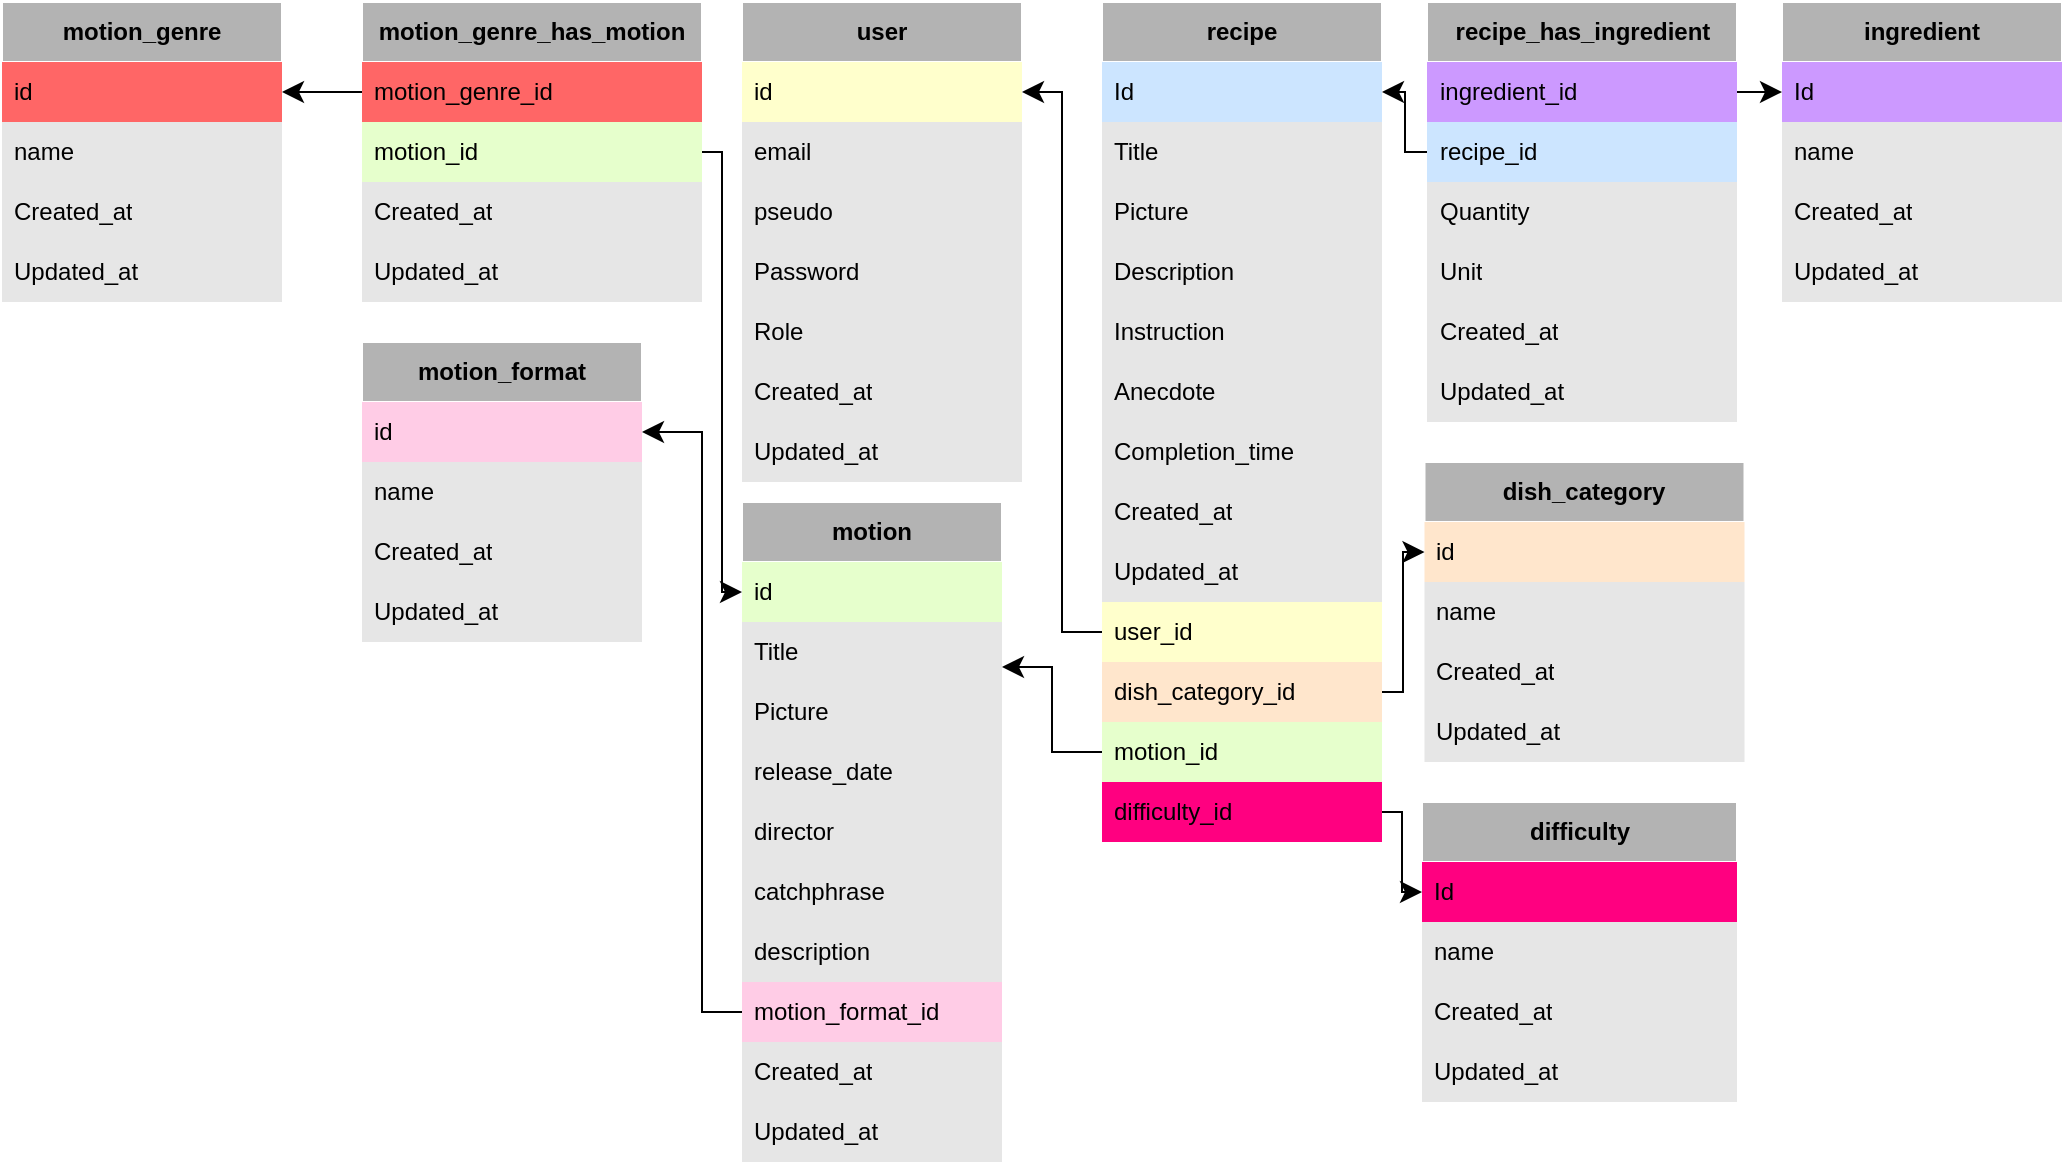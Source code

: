 <mxfile>
    <diagram id="79O-B0S8PXmrQ_XGulO5" name="Page-1">
        <mxGraphModel dx="3243" dy="658" grid="1" gridSize="10" guides="1" tooltips="1" connect="1" arrows="1" fold="1" page="1" pageScale="1" pageWidth="827" pageHeight="1169" math="0" shadow="0">
            <root>
                <mxCell id="0"/>
                <mxCell id="1" parent="0"/>
                <mxCell id="109" value="&lt;b&gt;user&lt;/b&gt;" style="swimlane;fontStyle=0;childLayout=stackLayout;horizontal=1;startSize=30;horizontalStack=0;resizeParent=1;resizeParentMax=0;resizeLast=0;collapsible=1;marginBottom=0;whiteSpace=wrap;html=1;fillColor=#B3B3B3;strokeColor=#FFFFFF;" parent="1" vertex="1">
                    <mxGeometry x="-900" y="530" width="140" height="240" as="geometry"/>
                </mxCell>
                <mxCell id="110" value="id" style="text;strokeColor=none;fillColor=#FFFFCC;align=left;verticalAlign=middle;spacingLeft=4;spacingRight=4;overflow=hidden;points=[[0,0.5],[1,0.5]];portConstraint=eastwest;rotatable=0;whiteSpace=wrap;html=1;" parent="109" vertex="1">
                    <mxGeometry y="30" width="140" height="30" as="geometry"/>
                </mxCell>
                <mxCell id="267" value="email" style="text;strokeColor=none;fillColor=#E6E6E6;align=left;verticalAlign=middle;spacingLeft=4;spacingRight=4;overflow=hidden;points=[[0,0.5],[1,0.5]];portConstraint=eastwest;rotatable=0;whiteSpace=wrap;html=1;" parent="109" vertex="1">
                    <mxGeometry y="60" width="140" height="30" as="geometry"/>
                </mxCell>
                <mxCell id="112" value="pseudo" style="text;strokeColor=none;fillColor=#E6E6E6;align=left;verticalAlign=middle;spacingLeft=4;spacingRight=4;overflow=hidden;points=[[0,0.5],[1,0.5]];portConstraint=eastwest;rotatable=0;whiteSpace=wrap;html=1;" parent="109" vertex="1">
                    <mxGeometry y="90" width="140" height="30" as="geometry"/>
                </mxCell>
                <mxCell id="113" value="Password" style="text;strokeColor=none;fillColor=#E6E6E6;align=left;verticalAlign=middle;spacingLeft=4;spacingRight=4;overflow=hidden;points=[[0,0.5],[1,0.5]];portConstraint=eastwest;rotatable=0;whiteSpace=wrap;html=1;" parent="109" vertex="1">
                    <mxGeometry y="120" width="140" height="30" as="geometry"/>
                </mxCell>
                <mxCell id="114" value="Role" style="text;strokeColor=none;fillColor=#E6E6E6;align=left;verticalAlign=middle;spacingLeft=4;spacingRight=4;overflow=hidden;points=[[0,0.5],[1,0.5]];portConstraint=eastwest;rotatable=0;whiteSpace=wrap;html=1;" parent="109" vertex="1">
                    <mxGeometry y="150" width="140" height="30" as="geometry"/>
                </mxCell>
                <mxCell id="125" value="Created_at" style="text;strokeColor=none;fillColor=#E6E6E6;align=left;verticalAlign=middle;spacingLeft=4;spacingRight=4;overflow=hidden;points=[[0,0.5],[1,0.5]];portConstraint=eastwest;rotatable=0;whiteSpace=wrap;html=1;" parent="109" vertex="1">
                    <mxGeometry y="180" width="140" height="30" as="geometry"/>
                </mxCell>
                <mxCell id="126" value="Updated_at" style="text;strokeColor=none;fillColor=#E6E6E6;align=left;verticalAlign=middle;spacingLeft=4;spacingRight=4;overflow=hidden;points=[[0,0.5],[1,0.5]];portConstraint=eastwest;rotatable=0;whiteSpace=wrap;html=1;" parent="109" vertex="1">
                    <mxGeometry y="210" width="140" height="30" as="geometry"/>
                </mxCell>
                <mxCell id="116" value="&lt;b&gt;recipe&lt;/b&gt;" style="swimlane;fontStyle=0;childLayout=stackLayout;horizontal=1;startSize=30;horizontalStack=0;resizeParent=1;resizeParentMax=0;resizeLast=0;collapsible=1;marginBottom=0;whiteSpace=wrap;html=1;fillColor=#B3B3B3;strokeColor=#FFFFFF;" parent="1" vertex="1">
                    <mxGeometry x="-720" y="530" width="140" height="420" as="geometry"/>
                </mxCell>
                <mxCell id="117" value="Id" style="text;strokeColor=none;fillColor=#CCE5FF;align=left;verticalAlign=middle;spacingLeft=4;spacingRight=4;overflow=hidden;points=[[0,0.5],[1,0.5]];portConstraint=eastwest;rotatable=0;whiteSpace=wrap;html=1;" parent="116" vertex="1">
                    <mxGeometry y="30" width="140" height="30" as="geometry"/>
                </mxCell>
                <mxCell id="118" value="Title" style="text;strokeColor=none;fillColor=#E6E6E6;align=left;verticalAlign=middle;spacingLeft=4;spacingRight=4;overflow=hidden;points=[[0,0.5],[1,0.5]];portConstraint=eastwest;rotatable=0;whiteSpace=wrap;html=1;" parent="116" vertex="1">
                    <mxGeometry y="60" width="140" height="30" as="geometry"/>
                </mxCell>
                <mxCell id="119" value="Picture" style="text;strokeColor=none;fillColor=#E6E6E6;align=left;verticalAlign=middle;spacingLeft=4;spacingRight=4;overflow=hidden;points=[[0,0.5],[1,0.5]];portConstraint=eastwest;rotatable=0;whiteSpace=wrap;html=1;" parent="116" vertex="1">
                    <mxGeometry y="90" width="140" height="30" as="geometry"/>
                </mxCell>
                <mxCell id="120" value="Description" style="text;strokeColor=none;fillColor=#E6E6E6;align=left;verticalAlign=middle;spacingLeft=4;spacingRight=4;overflow=hidden;points=[[0,0.5],[1,0.5]];portConstraint=eastwest;rotatable=0;whiteSpace=wrap;html=1;" parent="116" vertex="1">
                    <mxGeometry y="120" width="140" height="30" as="geometry"/>
                </mxCell>
                <mxCell id="153" value="Instruction" style="text;strokeColor=none;fillColor=#E6E6E6;align=left;verticalAlign=middle;spacingLeft=4;spacingRight=4;overflow=hidden;points=[[0,0.5],[1,0.5]];portConstraint=eastwest;rotatable=0;whiteSpace=wrap;html=1;" parent="116" vertex="1">
                    <mxGeometry y="150" width="140" height="30" as="geometry"/>
                </mxCell>
                <mxCell id="122" value="Anecdote" style="text;strokeColor=none;fillColor=#E6E6E6;align=left;verticalAlign=middle;spacingLeft=4;spacingRight=4;overflow=hidden;points=[[0,0.5],[1,0.5]];portConstraint=eastwest;rotatable=0;whiteSpace=wrap;html=1;" parent="116" vertex="1">
                    <mxGeometry y="180" width="140" height="30" as="geometry"/>
                </mxCell>
                <mxCell id="123" value="Completion_time" style="text;strokeColor=none;fillColor=#E6E6E6;align=left;verticalAlign=middle;spacingLeft=4;spacingRight=4;overflow=hidden;points=[[0,0.5],[1,0.5]];portConstraint=eastwest;rotatable=0;whiteSpace=wrap;html=1;" parent="116" vertex="1">
                    <mxGeometry y="210" width="140" height="30" as="geometry"/>
                </mxCell>
                <mxCell id="127" value="Created_at" style="text;strokeColor=none;fillColor=#E6E6E6;align=left;verticalAlign=middle;spacingLeft=4;spacingRight=4;overflow=hidden;points=[[0,0.5],[1,0.5]];portConstraint=eastwest;rotatable=0;whiteSpace=wrap;html=1;" parent="116" vertex="1">
                    <mxGeometry y="240" width="140" height="30" as="geometry"/>
                </mxCell>
                <mxCell id="128" value="Updated_at" style="text;strokeColor=none;fillColor=#E6E6E6;align=left;verticalAlign=middle;spacingLeft=4;spacingRight=4;overflow=hidden;points=[[0,0.5],[1,0.5]];portConstraint=eastwest;rotatable=0;whiteSpace=wrap;html=1;" parent="116" vertex="1">
                    <mxGeometry y="270" width="140" height="30" as="geometry"/>
                </mxCell>
                <mxCell id="161" value="user_id" style="text;strokeColor=none;fillColor=#FFFFCC;align=left;verticalAlign=middle;spacingLeft=4;spacingRight=4;overflow=hidden;points=[[0,0.5],[1,0.5]];portConstraint=eastwest;rotatable=0;whiteSpace=wrap;html=1;" parent="116" vertex="1">
                    <mxGeometry y="300" width="140" height="30" as="geometry"/>
                </mxCell>
                <mxCell id="166" value="dish_category_id" style="text;strokeColor=none;fillColor=#FFE6CC;align=left;verticalAlign=middle;spacingLeft=4;spacingRight=4;overflow=hidden;points=[[0,0.5],[1,0.5]];portConstraint=eastwest;rotatable=0;whiteSpace=wrap;html=1;" parent="116" vertex="1">
                    <mxGeometry y="330" width="140" height="30" as="geometry"/>
                </mxCell>
                <mxCell id="173" value="motion_id" style="text;strokeColor=none;fillColor=#E6FFCC;align=left;verticalAlign=middle;spacingLeft=4;spacingRight=4;overflow=hidden;points=[[0,0.5],[1,0.5]];portConstraint=eastwest;rotatable=0;whiteSpace=wrap;html=1;" parent="116" vertex="1">
                    <mxGeometry y="360" width="140" height="30" as="geometry"/>
                </mxCell>
                <mxCell id="257" value="difficulty_id" style="text;strokeColor=none;fillColor=#FF0080;align=left;verticalAlign=middle;spacingLeft=4;spacingRight=4;overflow=hidden;points=[[0,0.5],[1,0.5]];portConstraint=eastwest;rotatable=0;whiteSpace=wrap;html=1;" parent="116" vertex="1">
                    <mxGeometry y="390" width="140" height="30" as="geometry"/>
                </mxCell>
                <mxCell id="129" value="&lt;b&gt;motion&lt;/b&gt;" style="swimlane;fontStyle=0;childLayout=stackLayout;horizontal=1;startSize=30;horizontalStack=0;resizeParent=1;resizeParentMax=0;resizeLast=0;collapsible=1;marginBottom=0;whiteSpace=wrap;html=1;fillColor=#B3B3B3;strokeColor=#FFFFFF;" parent="1" vertex="1">
                    <mxGeometry x="-900" y="780" width="130" height="330" as="geometry"/>
                </mxCell>
                <mxCell id="130" value="id" style="text;strokeColor=none;fillColor=#E6FFCC;align=left;verticalAlign=middle;spacingLeft=4;spacingRight=4;overflow=hidden;points=[[0,0.5],[1,0.5]];portConstraint=eastwest;rotatable=0;whiteSpace=wrap;html=1;" parent="129" vertex="1">
                    <mxGeometry y="30" width="130" height="30" as="geometry"/>
                </mxCell>
                <mxCell id="131" value="Title" style="text;strokeColor=none;fillColor=#E6E6E6;align=left;verticalAlign=middle;spacingLeft=4;spacingRight=4;overflow=hidden;points=[[0,0.5],[1,0.5]];portConstraint=eastwest;rotatable=0;whiteSpace=wrap;html=1;" parent="129" vertex="1">
                    <mxGeometry y="60" width="130" height="30" as="geometry"/>
                </mxCell>
                <mxCell id="132" value="Picture" style="text;strokeColor=none;fillColor=#E6E6E6;align=left;verticalAlign=middle;spacingLeft=4;spacingRight=4;overflow=hidden;points=[[0,0.5],[1,0.5]];portConstraint=eastwest;rotatable=0;whiteSpace=wrap;html=1;" parent="129" vertex="1">
                    <mxGeometry y="90" width="130" height="30" as="geometry"/>
                </mxCell>
                <mxCell id="262" value="release_date" style="text;strokeColor=none;fillColor=#E6E6E6;align=left;verticalAlign=middle;spacingLeft=4;spacingRight=4;overflow=hidden;points=[[0,0.5],[1,0.5]];portConstraint=eastwest;rotatable=0;whiteSpace=wrap;html=1;" parent="129" vertex="1">
                    <mxGeometry y="120" width="130" height="30" as="geometry"/>
                </mxCell>
                <mxCell id="264" value="director" style="text;strokeColor=none;fillColor=#E6E6E6;align=left;verticalAlign=middle;spacingLeft=4;spacingRight=4;overflow=hidden;points=[[0,0.5],[1,0.5]];portConstraint=eastwest;rotatable=0;whiteSpace=wrap;html=1;" parent="129" vertex="1">
                    <mxGeometry y="150" width="130" height="30" as="geometry"/>
                </mxCell>
                <mxCell id="265" value="catchphrase" style="text;strokeColor=none;fillColor=#E6E6E6;align=left;verticalAlign=middle;spacingLeft=4;spacingRight=4;overflow=hidden;points=[[0,0.5],[1,0.5]];portConstraint=eastwest;rotatable=0;whiteSpace=wrap;html=1;" parent="129" vertex="1">
                    <mxGeometry y="180" width="130" height="30" as="geometry"/>
                </mxCell>
                <mxCell id="266" value="description" style="text;strokeColor=none;fillColor=#E6E6E6;align=left;verticalAlign=middle;spacingLeft=4;spacingRight=4;overflow=hidden;points=[[0,0.5],[1,0.5]];portConstraint=eastwest;rotatable=0;whiteSpace=wrap;html=1;" parent="129" vertex="1">
                    <mxGeometry y="210" width="130" height="30" as="geometry"/>
                </mxCell>
                <mxCell id="270" value="motion_format_id" style="text;strokeColor=none;fillColor=#FFCCE6;align=left;verticalAlign=middle;spacingLeft=4;spacingRight=4;overflow=hidden;points=[[0,0.5],[1,0.5]];portConstraint=eastwest;rotatable=0;whiteSpace=wrap;html=1;" vertex="1" parent="129">
                    <mxGeometry y="240" width="130" height="30" as="geometry"/>
                </mxCell>
                <mxCell id="133" value="&lt;span style=&quot;color: rgb(0, 0, 0);&quot;&gt;Created_at&lt;/span&gt;" style="text;strokeColor=none;fillColor=#E6E6E6;align=left;verticalAlign=middle;spacingLeft=4;spacingRight=4;overflow=hidden;points=[[0,0.5],[1,0.5]];portConstraint=eastwest;rotatable=0;whiteSpace=wrap;html=1;" parent="129" vertex="1">
                    <mxGeometry y="270" width="130" height="30" as="geometry"/>
                </mxCell>
                <mxCell id="134" value="&lt;span style=&quot;color: rgb(0, 0, 0);&quot;&gt;Updated_at&lt;/span&gt;" style="text;strokeColor=none;fillColor=#E6E6E6;align=left;verticalAlign=middle;spacingLeft=4;spacingRight=4;overflow=hidden;points=[[0,0.5],[1,0.5]];portConstraint=eastwest;rotatable=0;whiteSpace=wrap;html=1;" parent="129" vertex="1">
                    <mxGeometry y="300" width="130" height="30" as="geometry"/>
                </mxCell>
                <mxCell id="135" value="&lt;b&gt;dish_category&lt;/b&gt;" style="swimlane;fontStyle=0;childLayout=stackLayout;horizontal=1;startSize=30;horizontalStack=0;resizeParent=1;resizeParentMax=0;resizeLast=0;collapsible=1;marginBottom=0;whiteSpace=wrap;html=1;fillColor=#B3B3B3;strokeColor=#FFFFFF;" parent="1" vertex="1">
                    <mxGeometry x="-558.75" y="760" width="160" height="150" as="geometry"/>
                </mxCell>
                <mxCell id="137" value="id" style="text;strokeColor=none;fillColor=#FFE6CC;align=left;verticalAlign=middle;spacingLeft=4;spacingRight=4;overflow=hidden;points=[[0,0.5],[1,0.5]];portConstraint=eastwest;rotatable=0;whiteSpace=wrap;html=1;" parent="135" vertex="1">
                    <mxGeometry y="30" width="160" height="30" as="geometry"/>
                </mxCell>
                <mxCell id="261" value="name" style="text;strokeColor=none;fillColor=#E6E6E6;align=left;verticalAlign=middle;spacingLeft=4;spacingRight=4;overflow=hidden;points=[[0,0.5],[1,0.5]];portConstraint=eastwest;rotatable=0;whiteSpace=wrap;html=1;" parent="135" vertex="1">
                    <mxGeometry y="60" width="160" height="30" as="geometry"/>
                </mxCell>
                <mxCell id="157" value="&lt;span style=&quot;color: rgb(0, 0, 0);&quot;&gt;Created_at&lt;/span&gt;" style="text;strokeColor=none;fillColor=#E6E6E6;align=left;verticalAlign=middle;spacingLeft=4;spacingRight=4;overflow=hidden;points=[[0,0.5],[1,0.5]];portConstraint=eastwest;rotatable=0;whiteSpace=wrap;html=1;" parent="135" vertex="1">
                    <mxGeometry y="90" width="160" height="30" as="geometry"/>
                </mxCell>
                <mxCell id="158" value="&lt;span style=&quot;color: rgb(0, 0, 0);&quot;&gt;Updated_at&lt;/span&gt;" style="text;strokeColor=none;fillColor=#E6E6E6;align=left;verticalAlign=middle;spacingLeft=4;spacingRight=4;overflow=hidden;points=[[0,0.5],[1,0.5]];portConstraint=eastwest;rotatable=0;whiteSpace=wrap;html=1;" parent="135" vertex="1">
                    <mxGeometry y="120" width="160" height="30" as="geometry"/>
                </mxCell>
                <mxCell id="139" value="&lt;b&gt;ingredient&lt;/b&gt;" style="swimlane;fontStyle=0;childLayout=stackLayout;horizontal=1;startSize=30;horizontalStack=0;resizeParent=1;resizeParentMax=0;resizeLast=0;collapsible=1;marginBottom=0;whiteSpace=wrap;html=1;fillColor=#B3B3B3;strokeColor=#FFFFFF;" parent="1" vertex="1">
                    <mxGeometry x="-380" y="530" width="140" height="150" as="geometry"/>
                </mxCell>
                <mxCell id="140" value="Id" style="text;strokeColor=none;fillColor=#CC99FF;align=left;verticalAlign=middle;spacingLeft=4;spacingRight=4;overflow=hidden;points=[[0,0.5],[1,0.5]];portConstraint=eastwest;rotatable=0;whiteSpace=wrap;html=1;" parent="139" vertex="1">
                    <mxGeometry y="30" width="140" height="30" as="geometry"/>
                </mxCell>
                <mxCell id="260" value="name" style="text;strokeColor=none;fillColor=#E6E6E6;align=left;verticalAlign=middle;spacingLeft=4;spacingRight=4;overflow=hidden;points=[[0,0.5],[1,0.5]];portConstraint=eastwest;rotatable=0;whiteSpace=wrap;html=1;" parent="139" vertex="1">
                    <mxGeometry y="60" width="140" height="30" as="geometry"/>
                </mxCell>
                <mxCell id="159" value="&lt;span style=&quot;color: rgb(0, 0, 0);&quot;&gt;Created_at&lt;/span&gt;" style="text;strokeColor=none;fillColor=#E6E6E6;align=left;verticalAlign=middle;spacingLeft=4;spacingRight=4;overflow=hidden;points=[[0,0.5],[1,0.5]];portConstraint=eastwest;rotatable=0;whiteSpace=wrap;html=1;" parent="139" vertex="1">
                    <mxGeometry y="90" width="140" height="30" as="geometry"/>
                </mxCell>
                <mxCell id="160" value="&lt;span style=&quot;color: rgb(0, 0, 0);&quot;&gt;Updated_at&lt;/span&gt;" style="text;strokeColor=none;fillColor=#E6E6E6;align=left;verticalAlign=middle;spacingLeft=4;spacingRight=4;overflow=hidden;points=[[0,0.5],[1,0.5]];portConstraint=eastwest;rotatable=0;whiteSpace=wrap;html=1;" parent="139" vertex="1">
                    <mxGeometry y="120" width="140" height="30" as="geometry"/>
                </mxCell>
                <mxCell id="148" value="&lt;b&gt;motion_format&lt;/b&gt;" style="swimlane;fontStyle=0;childLayout=stackLayout;horizontal=1;startSize=30;horizontalStack=0;resizeParent=1;resizeParentMax=0;resizeLast=0;collapsible=1;marginBottom=0;whiteSpace=wrap;html=1;fillColor=#B3B3B3;strokeColor=#FFFFFF;" parent="1" vertex="1">
                    <mxGeometry x="-1090" y="700" width="140" height="150" as="geometry"/>
                </mxCell>
                <mxCell id="151" value="id" style="text;strokeColor=none;fillColor=#FFCCE6;align=left;verticalAlign=middle;spacingLeft=4;spacingRight=4;overflow=hidden;points=[[0,0.5],[1,0.5]];portConstraint=eastwest;rotatable=0;whiteSpace=wrap;html=1;" parent="148" vertex="1">
                    <mxGeometry y="30" width="140" height="30" as="geometry"/>
                </mxCell>
                <mxCell id="155" value="&lt;span style=&quot;color: rgb(0, 0, 0);&quot;&gt;name&lt;/span&gt;" style="text;strokeColor=none;fillColor=#E6E6E6;align=left;verticalAlign=middle;spacingLeft=4;spacingRight=4;overflow=hidden;points=[[0,0.5],[1,0.5]];portConstraint=eastwest;rotatable=0;whiteSpace=wrap;html=1;" parent="148" vertex="1">
                    <mxGeometry y="60" width="140" height="30" as="geometry"/>
                </mxCell>
                <mxCell id="269" value="&lt;span style=&quot;color: rgb(0, 0, 0);&quot;&gt;Created_at&lt;/span&gt;" style="text;strokeColor=none;fillColor=#E6E6E6;align=left;verticalAlign=middle;spacingLeft=4;spacingRight=4;overflow=hidden;points=[[0,0.5],[1,0.5]];portConstraint=eastwest;rotatable=0;whiteSpace=wrap;html=1;" parent="148" vertex="1">
                    <mxGeometry y="90" width="140" height="30" as="geometry"/>
                </mxCell>
                <mxCell id="156" value="&lt;span style=&quot;color: rgb(0, 0, 0);&quot;&gt;Updated_at&lt;/span&gt;" style="text;strokeColor=none;fillColor=#E6E6E6;align=left;verticalAlign=middle;spacingLeft=4;spacingRight=4;overflow=hidden;points=[[0,0.5],[1,0.5]];portConstraint=eastwest;rotatable=0;whiteSpace=wrap;html=1;" parent="148" vertex="1">
                    <mxGeometry y="120" width="140" height="30" as="geometry"/>
                </mxCell>
                <mxCell id="169" value="" style="edgeStyle=elbowEdgeStyle;elbow=horizontal;endArrow=classic;html=1;curved=0;rounded=0;endSize=8;startSize=8;entryX=0;entryY=0.5;entryDx=0;entryDy=0;exitX=1;exitY=0.5;exitDx=0;exitDy=0;" parent="1" source="166" target="137" edge="1">
                    <mxGeometry width="50" height="50" relative="1" as="geometry">
                        <mxPoint x="-590" y="890" as="sourcePoint"/>
                        <mxPoint x="-500" y="615" as="targetPoint"/>
                    </mxGeometry>
                </mxCell>
                <mxCell id="174" value="" style="edgeStyle=elbowEdgeStyle;elbow=horizontal;endArrow=classic;html=1;curved=0;rounded=0;endSize=8;startSize=8;entryX=1;entryY=0.25;entryDx=0;entryDy=0;exitX=0;exitY=0.5;exitDx=0;exitDy=0;" parent="1" source="173" target="129" edge="1">
                    <mxGeometry width="50" height="50" relative="1" as="geometry">
                        <mxPoint x="-800" y="860" as="sourcePoint"/>
                        <mxPoint x="-750" y="810" as="targetPoint"/>
                    </mxGeometry>
                </mxCell>
                <mxCell id="175" value="" style="edgeStyle=elbowEdgeStyle;elbow=horizontal;endArrow=classic;html=1;curved=0;rounded=0;endSize=8;startSize=8;entryX=1;entryY=0.5;entryDx=0;entryDy=0;exitX=0;exitY=0.5;exitDx=0;exitDy=0;" parent="1" source="161" target="110" edge="1">
                    <mxGeometry width="50" height="50" relative="1" as="geometry">
                        <mxPoint x="-800" y="635" as="sourcePoint"/>
                        <mxPoint x="-750" y="585" as="targetPoint"/>
                    </mxGeometry>
                </mxCell>
                <mxCell id="176" value="&lt;b&gt;recipe_has_ingredient&lt;/b&gt;" style="swimlane;fontStyle=0;childLayout=stackLayout;horizontal=1;startSize=30;horizontalStack=0;resizeParent=1;resizeParentMax=0;resizeLast=0;collapsible=1;marginBottom=0;whiteSpace=wrap;html=1;fillColor=#B3B3B3;strokeColor=#FFFFFF;" parent="1" vertex="1">
                    <mxGeometry x="-557.5" y="530" width="155" height="210" as="geometry">
                        <mxRectangle x="-555" y="520" width="170" height="30" as="alternateBounds"/>
                    </mxGeometry>
                </mxCell>
                <mxCell id="178" value="ingredient_id" style="text;strokeColor=none;fillColor=#CC99FF;align=left;verticalAlign=middle;spacingLeft=4;spacingRight=4;overflow=hidden;points=[[0,0.5],[1,0.5]];portConstraint=eastwest;rotatable=0;whiteSpace=wrap;html=1;" parent="176" vertex="1">
                    <mxGeometry y="30" width="155" height="30" as="geometry"/>
                </mxCell>
                <mxCell id="194" value="&lt;span style=&quot;color: rgb(0, 0, 0);&quot;&gt;recipe_id&lt;/span&gt;" style="text;strokeColor=none;fillColor=#CCE5FF;align=left;verticalAlign=middle;spacingLeft=4;spacingRight=4;overflow=hidden;points=[[0,0.5],[1,0.5]];portConstraint=eastwest;rotatable=0;whiteSpace=wrap;html=1;" parent="176" vertex="1">
                    <mxGeometry y="60" width="155" height="30" as="geometry"/>
                </mxCell>
                <mxCell id="195" value="&lt;span style=&quot;color: rgb(0, 0, 0);&quot;&gt;Quantity&lt;/span&gt;" style="text;strokeColor=none;fillColor=#E6E6E6;align=left;verticalAlign=middle;spacingLeft=4;spacingRight=4;overflow=hidden;points=[[0,0.5],[1,0.5]];portConstraint=eastwest;rotatable=0;whiteSpace=wrap;html=1;" parent="176" vertex="1">
                    <mxGeometry y="90" width="155" height="30" as="geometry"/>
                </mxCell>
                <mxCell id="243" value="&lt;span style=&quot;color: rgb(0, 0, 0);&quot;&gt;Unit&lt;/span&gt;" style="text;strokeColor=none;fillColor=#E6E6E6;align=left;verticalAlign=middle;spacingLeft=4;spacingRight=4;overflow=hidden;points=[[0,0.5],[1,0.5]];portConstraint=eastwest;rotatable=0;whiteSpace=wrap;html=1;" parent="176" vertex="1">
                    <mxGeometry y="120" width="155" height="30" as="geometry"/>
                </mxCell>
                <mxCell id="244" value="&lt;span style=&quot;color: rgb(0, 0, 0);&quot;&gt;Created_at&lt;/span&gt;" style="text;strokeColor=none;fillColor=#E6E6E6;align=left;verticalAlign=middle;spacingLeft=4;spacingRight=4;overflow=hidden;points=[[0,0.5],[1,0.5]];portConstraint=eastwest;rotatable=0;whiteSpace=wrap;html=1;" parent="176" vertex="1">
                    <mxGeometry y="150" width="155" height="30" as="geometry"/>
                </mxCell>
                <mxCell id="179" value="&lt;span style=&quot;color: rgb(0, 0, 0);&quot;&gt;Updated_at&lt;/span&gt;" style="text;strokeColor=none;fillColor=#E6E6E6;align=left;verticalAlign=middle;spacingLeft=4;spacingRight=4;overflow=hidden;points=[[0,0.5],[1,0.5]];portConstraint=eastwest;rotatable=0;whiteSpace=wrap;html=1;" parent="176" vertex="1">
                    <mxGeometry y="180" width="155" height="30" as="geometry"/>
                </mxCell>
                <mxCell id="191" value="" style="edgeStyle=elbowEdgeStyle;elbow=horizontal;endArrow=classic;html=1;curved=0;rounded=0;endSize=8;startSize=8;exitX=1;exitY=0.5;exitDx=0;exitDy=0;entryX=0;entryY=0.5;entryDx=0;entryDy=0;" parent="1" source="178" target="140" edge="1">
                    <mxGeometry width="50" height="50" relative="1" as="geometry">
                        <mxPoint x="-343.0" y="271.99" as="sourcePoint"/>
                        <mxPoint x="-160" y="272" as="targetPoint"/>
                        <Array as="points"/>
                    </mxGeometry>
                </mxCell>
                <mxCell id="193" value="" style="edgeStyle=elbowEdgeStyle;elbow=horizontal;endArrow=classic;html=1;curved=0;rounded=0;endSize=8;startSize=8;entryX=1;entryY=0.5;entryDx=0;entryDy=0;exitX=0;exitY=0.5;exitDx=0;exitDy=0;" parent="1" source="270" target="151" edge="1">
                    <mxGeometry width="50" height="50" relative="1" as="geometry">
                        <mxPoint x="-1112.89" y="980.94" as="sourcePoint"/>
                        <mxPoint x="-1180" y="670.01" as="targetPoint"/>
                        <Array as="points">
                            <mxPoint x="-920" y="980"/>
                        </Array>
                    </mxGeometry>
                </mxCell>
                <mxCell id="234" value="&lt;b&gt;motion_genre&lt;/b&gt;" style="swimlane;fontStyle=0;childLayout=stackLayout;horizontal=1;startSize=30;horizontalStack=0;resizeParent=1;resizeParentMax=0;resizeLast=0;collapsible=1;marginBottom=0;whiteSpace=wrap;html=1;fillColor=#B3B3B3;strokeColor=#FFFFFF;" parent="1" vertex="1">
                    <mxGeometry x="-1270" y="530" width="140" height="150" as="geometry"/>
                </mxCell>
                <mxCell id="237" value="id" style="text;strokeColor=none;fillColor=#FF6666;align=left;verticalAlign=middle;spacingLeft=4;spacingRight=4;overflow=hidden;points=[[0,0.5],[1,0.5]];portConstraint=eastwest;rotatable=0;whiteSpace=wrap;html=1;" parent="234" vertex="1">
                    <mxGeometry y="30" width="140" height="30" as="geometry"/>
                </mxCell>
                <mxCell id="250" value="name" style="text;strokeColor=none;fillColor=#E6E6E6;align=left;verticalAlign=middle;spacingLeft=4;spacingRight=4;overflow=hidden;points=[[0,0.5],[1,0.5]];portConstraint=eastwest;rotatable=0;whiteSpace=wrap;html=1;" parent="234" vertex="1">
                    <mxGeometry y="60" width="140" height="30" as="geometry"/>
                </mxCell>
                <mxCell id="268" value="Created_at" style="text;strokeColor=none;fillColor=#E6E6E6;align=left;verticalAlign=middle;spacingLeft=4;spacingRight=4;overflow=hidden;points=[[0,0.5],[1,0.5]];portConstraint=eastwest;rotatable=0;whiteSpace=wrap;html=1;" parent="234" vertex="1">
                    <mxGeometry y="90" width="140" height="30" as="geometry"/>
                </mxCell>
                <mxCell id="251" value="Updated_at" style="text;strokeColor=none;fillColor=#E6E6E6;align=left;verticalAlign=middle;spacingLeft=4;spacingRight=4;overflow=hidden;points=[[0,0.5],[1,0.5]];portConstraint=eastwest;rotatable=0;whiteSpace=wrap;html=1;" parent="234" vertex="1">
                    <mxGeometry y="120" width="140" height="30" as="geometry"/>
                </mxCell>
                <mxCell id="238" value="&lt;b&gt;motion_genre_has_motion&lt;/b&gt;" style="swimlane;fontStyle=0;childLayout=stackLayout;horizontal=1;startSize=30;horizontalStack=0;resizeParent=1;resizeParentMax=0;resizeLast=0;collapsible=1;marginBottom=0;whiteSpace=wrap;html=1;fillColor=#B3B3B3;strokeColor=#FFFFFF;" parent="1" vertex="1">
                    <mxGeometry x="-1090" y="530" width="170" height="150" as="geometry"/>
                </mxCell>
                <mxCell id="239" value="motion_genre_id" style="text;strokeColor=none;fillColor=#FF6666;align=left;verticalAlign=middle;spacingLeft=4;spacingRight=4;overflow=hidden;points=[[0,0.5],[1,0.5]];portConstraint=eastwest;rotatable=0;whiteSpace=wrap;html=1;" parent="238" vertex="1">
                    <mxGeometry y="30" width="170" height="30" as="geometry"/>
                </mxCell>
                <mxCell id="240" value="motion_id" style="text;strokeColor=none;fillColor=#E6FFCC;align=left;verticalAlign=middle;spacingLeft=4;spacingRight=4;overflow=hidden;points=[[0,0.5],[1,0.5]];portConstraint=eastwest;rotatable=0;whiteSpace=wrap;html=1;" parent="238" vertex="1">
                    <mxGeometry y="60" width="170" height="30" as="geometry"/>
                </mxCell>
                <mxCell id="246" value="Created_at" style="text;strokeColor=none;fillColor=#E6E6E6;align=left;verticalAlign=middle;spacingLeft=4;spacingRight=4;overflow=hidden;points=[[0,0.5],[1,0.5]];portConstraint=eastwest;rotatable=0;whiteSpace=wrap;html=1;" parent="238" vertex="1">
                    <mxGeometry y="90" width="170" height="30" as="geometry"/>
                </mxCell>
                <mxCell id="247" value="Updated_at" style="text;strokeColor=none;fillColor=#E6E6E6;align=left;verticalAlign=middle;spacingLeft=4;spacingRight=4;overflow=hidden;points=[[0,0.5],[1,0.5]];portConstraint=eastwest;rotatable=0;whiteSpace=wrap;html=1;" parent="238" vertex="1">
                    <mxGeometry y="120" width="170" height="30" as="geometry"/>
                </mxCell>
                <mxCell id="241" value="" style="edgeStyle=elbowEdgeStyle;elbow=horizontal;endArrow=classic;html=1;curved=0;rounded=0;endSize=8;startSize=8;exitX=1;exitY=0.5;exitDx=0;exitDy=0;entryX=0;entryY=0.5;entryDx=0;entryDy=0;" parent="1" source="240" target="130" edge="1">
                    <mxGeometry width="50" height="50" relative="1" as="geometry">
                        <mxPoint x="-1090" y="960" as="sourcePoint"/>
                        <mxPoint x="-900" y="855" as="targetPoint"/>
                    </mxGeometry>
                </mxCell>
                <mxCell id="242" value="" style="edgeStyle=elbowEdgeStyle;elbow=horizontal;endArrow=classic;html=1;curved=0;rounded=0;endSize=8;startSize=8;exitX=0;exitY=0.5;exitDx=0;exitDy=0;entryX=1;entryY=0.5;entryDx=0;entryDy=0;" parent="1" source="239" target="237" edge="1">
                    <mxGeometry width="50" height="50" relative="1" as="geometry">
                        <mxPoint x="-1272" y="850" as="sourcePoint"/>
                        <mxPoint x="-1220" y="860" as="targetPoint"/>
                        <Array as="points"/>
                    </mxGeometry>
                </mxCell>
                <mxCell id="252" value="&lt;b&gt;difficulty&lt;/b&gt;" style="swimlane;fontStyle=0;childLayout=stackLayout;horizontal=1;startSize=30;horizontalStack=0;resizeParent=1;resizeParentMax=0;resizeLast=0;collapsible=1;marginBottom=0;whiteSpace=wrap;html=1;fillColor=#B3B3B3;strokeColor=#FFFFFF;" parent="1" vertex="1">
                    <mxGeometry x="-560" y="930" width="157.5" height="150" as="geometry"/>
                </mxCell>
                <mxCell id="253" value="Id" style="text;strokeColor=none;fillColor=#FF0080;align=left;verticalAlign=middle;spacingLeft=4;spacingRight=4;overflow=hidden;points=[[0,0.5],[1,0.5]];portConstraint=eastwest;rotatable=0;whiteSpace=wrap;html=1;" parent="252" vertex="1">
                    <mxGeometry y="30" width="157.5" height="30" as="geometry"/>
                </mxCell>
                <mxCell id="263" value="name" style="text;strokeColor=none;fillColor=#E6E6E6;align=left;verticalAlign=middle;spacingLeft=4;spacingRight=4;overflow=hidden;points=[[0,0.5],[1,0.5]];portConstraint=eastwest;rotatable=0;whiteSpace=wrap;html=1;" parent="252" vertex="1">
                    <mxGeometry y="60" width="157.5" height="30" as="geometry"/>
                </mxCell>
                <mxCell id="255" value="&lt;span style=&quot;color: rgb(0, 0, 0);&quot;&gt;Created_at&lt;/span&gt;" style="text;strokeColor=none;fillColor=#E6E6E6;align=left;verticalAlign=middle;spacingLeft=4;spacingRight=4;overflow=hidden;points=[[0,0.5],[1,0.5]];portConstraint=eastwest;rotatable=0;whiteSpace=wrap;html=1;" parent="252" vertex="1">
                    <mxGeometry y="90" width="157.5" height="30" as="geometry"/>
                </mxCell>
                <mxCell id="256" value="&lt;span style=&quot;color: rgb(0, 0, 0);&quot;&gt;Updated_at&lt;/span&gt;" style="text;strokeColor=none;fillColor=#E6E6E6;align=left;verticalAlign=middle;spacingLeft=4;spacingRight=4;overflow=hidden;points=[[0,0.5],[1,0.5]];portConstraint=eastwest;rotatable=0;whiteSpace=wrap;html=1;" parent="252" vertex="1">
                    <mxGeometry y="120" width="157.5" height="30" as="geometry"/>
                </mxCell>
                <mxCell id="258" value="" style="edgeStyle=elbowEdgeStyle;elbow=horizontal;endArrow=classic;html=1;curved=0;rounded=0;endSize=8;startSize=8;exitX=1;exitY=0.5;exitDx=0;exitDy=0;entryX=0;entryY=0.5;entryDx=0;entryDy=0;" parent="1" source="257" target="253" edge="1">
                    <mxGeometry width="50" height="50" relative="1" as="geometry">
                        <mxPoint x="-570" y="1010" as="sourcePoint"/>
                        <mxPoint x="-520" y="960" as="targetPoint"/>
                    </mxGeometry>
                </mxCell>
                <mxCell id="259" value="" style="edgeStyle=elbowEdgeStyle;elbow=horizontal;endArrow=classic;html=1;curved=0;rounded=0;endSize=8;startSize=8;entryX=1;entryY=0.5;entryDx=0;entryDy=0;exitX=0;exitY=0.5;exitDx=0;exitDy=0;" parent="1" source="194" target="117" edge="1">
                    <mxGeometry width="50" height="50" relative="1" as="geometry">
                        <mxPoint x="-580" y="650" as="sourcePoint"/>
                        <mxPoint x="-530" y="600" as="targetPoint"/>
                    </mxGeometry>
                </mxCell>
            </root>
        </mxGraphModel>
    </diagram>
</mxfile>